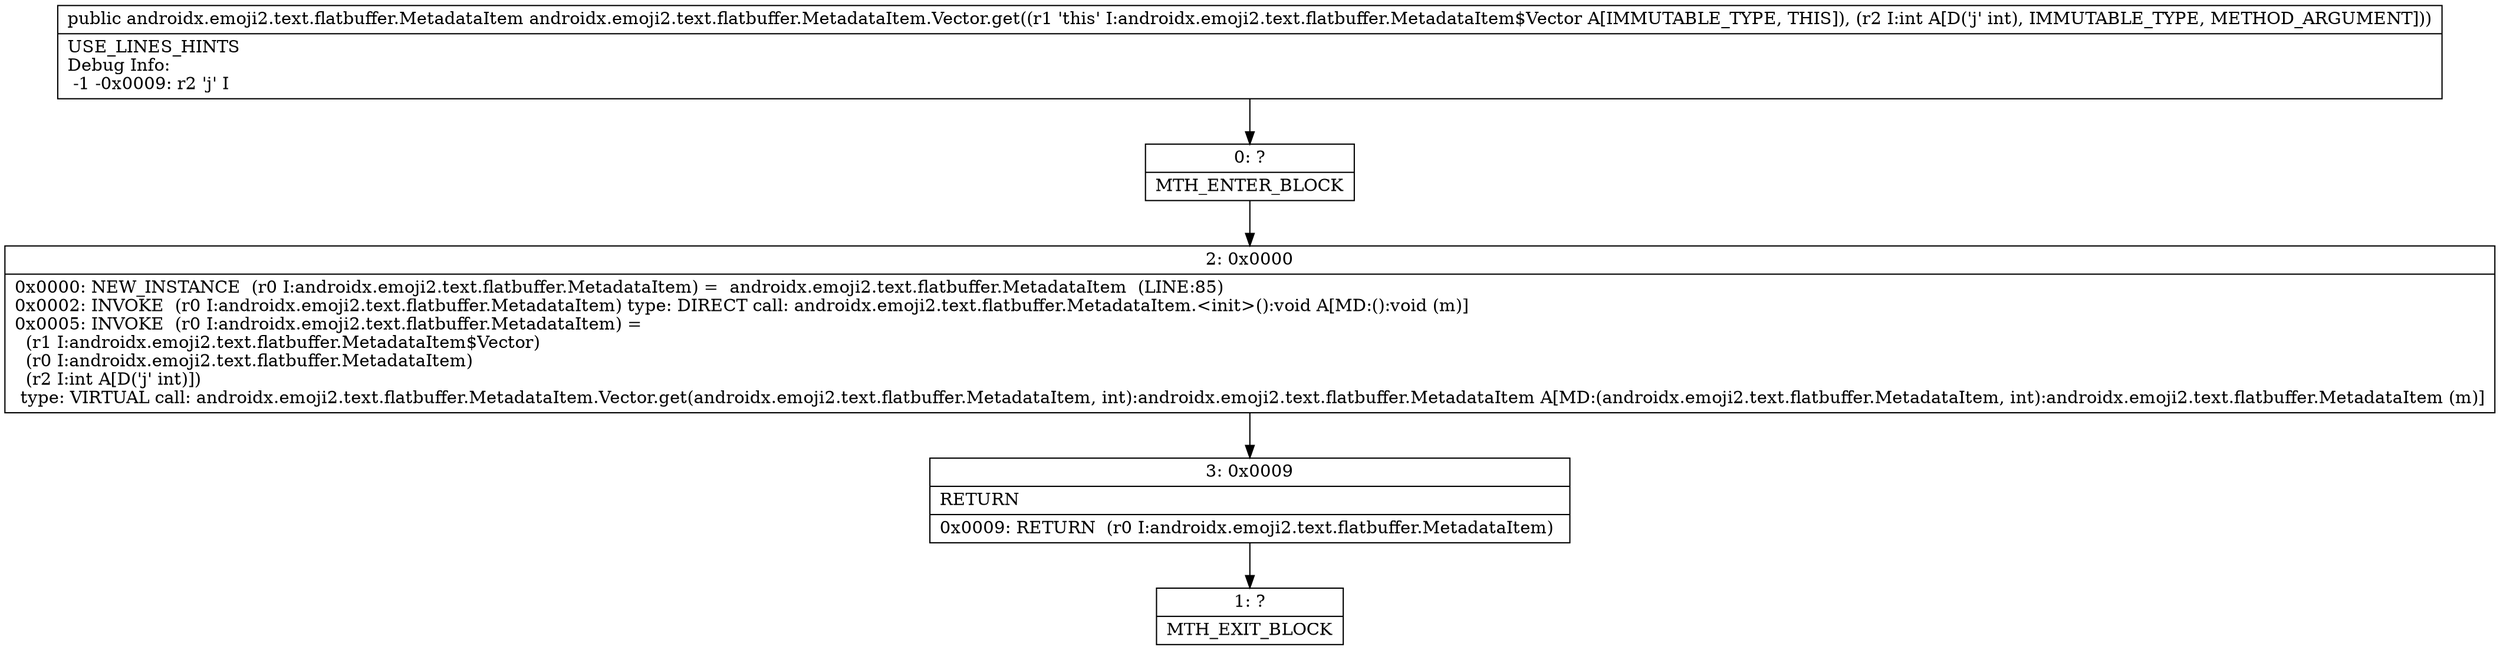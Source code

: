 digraph "CFG forandroidx.emoji2.text.flatbuffer.MetadataItem.Vector.get(I)Landroidx\/emoji2\/text\/flatbuffer\/MetadataItem;" {
Node_0 [shape=record,label="{0\:\ ?|MTH_ENTER_BLOCK\l}"];
Node_2 [shape=record,label="{2\:\ 0x0000|0x0000: NEW_INSTANCE  (r0 I:androidx.emoji2.text.flatbuffer.MetadataItem) =  androidx.emoji2.text.flatbuffer.MetadataItem  (LINE:85)\l0x0002: INVOKE  (r0 I:androidx.emoji2.text.flatbuffer.MetadataItem) type: DIRECT call: androidx.emoji2.text.flatbuffer.MetadataItem.\<init\>():void A[MD:():void (m)]\l0x0005: INVOKE  (r0 I:androidx.emoji2.text.flatbuffer.MetadataItem) = \l  (r1 I:androidx.emoji2.text.flatbuffer.MetadataItem$Vector)\l  (r0 I:androidx.emoji2.text.flatbuffer.MetadataItem)\l  (r2 I:int A[D('j' int)])\l type: VIRTUAL call: androidx.emoji2.text.flatbuffer.MetadataItem.Vector.get(androidx.emoji2.text.flatbuffer.MetadataItem, int):androidx.emoji2.text.flatbuffer.MetadataItem A[MD:(androidx.emoji2.text.flatbuffer.MetadataItem, int):androidx.emoji2.text.flatbuffer.MetadataItem (m)]\l}"];
Node_3 [shape=record,label="{3\:\ 0x0009|RETURN\l|0x0009: RETURN  (r0 I:androidx.emoji2.text.flatbuffer.MetadataItem) \l}"];
Node_1 [shape=record,label="{1\:\ ?|MTH_EXIT_BLOCK\l}"];
MethodNode[shape=record,label="{public androidx.emoji2.text.flatbuffer.MetadataItem androidx.emoji2.text.flatbuffer.MetadataItem.Vector.get((r1 'this' I:androidx.emoji2.text.flatbuffer.MetadataItem$Vector A[IMMUTABLE_TYPE, THIS]), (r2 I:int A[D('j' int), IMMUTABLE_TYPE, METHOD_ARGUMENT]))  | USE_LINES_HINTS\lDebug Info:\l  \-1 \-0x0009: r2 'j' I\l}"];
MethodNode -> Node_0;Node_0 -> Node_2;
Node_2 -> Node_3;
Node_3 -> Node_1;
}

